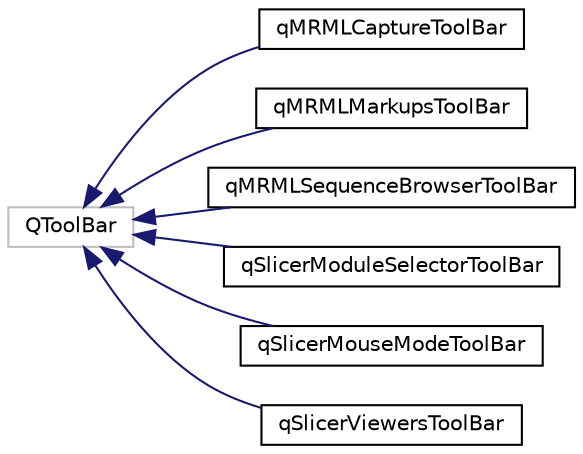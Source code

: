 digraph "Graphical Class Hierarchy"
{
  bgcolor="transparent";
  edge [fontname="Helvetica",fontsize="10",labelfontname="Helvetica",labelfontsize="10"];
  node [fontname="Helvetica",fontsize="10",shape=record];
  rankdir="LR";
  Node540 [label="QToolBar",height=0.2,width=0.4,color="grey75"];
  Node540 -> Node0 [dir="back",color="midnightblue",fontsize="10",style="solid",fontname="Helvetica"];
  Node0 [label="qMRMLCaptureToolBar",height=0.2,width=0.4,color="black",URL="$classqMRMLCaptureToolBar.html"];
  Node540 -> Node542 [dir="back",color="midnightblue",fontsize="10",style="solid",fontname="Helvetica"];
  Node542 [label="qMRMLMarkupsToolBar",height=0.2,width=0.4,color="black",URL="$classqMRMLMarkupsToolBar.html"];
  Node540 -> Node543 [dir="back",color="midnightblue",fontsize="10",style="solid",fontname="Helvetica"];
  Node543 [label="qMRMLSequenceBrowserToolBar",height=0.2,width=0.4,color="black",URL="$classqMRMLSequenceBrowserToolBar.html"];
  Node540 -> Node544 [dir="back",color="midnightblue",fontsize="10",style="solid",fontname="Helvetica"];
  Node544 [label="qSlicerModuleSelectorToolBar",height=0.2,width=0.4,color="black",URL="$classqSlicerModuleSelectorToolBar.html"];
  Node540 -> Node545 [dir="back",color="midnightblue",fontsize="10",style="solid",fontname="Helvetica"];
  Node545 [label="qSlicerMouseModeToolBar",height=0.2,width=0.4,color="black",URL="$classqSlicerMouseModeToolBar.html"];
  Node540 -> Node546 [dir="back",color="midnightblue",fontsize="10",style="solid",fontname="Helvetica"];
  Node546 [label="qSlicerViewersToolBar",height=0.2,width=0.4,color="black",URL="$classqSlicerViewersToolBar.html"];
}
